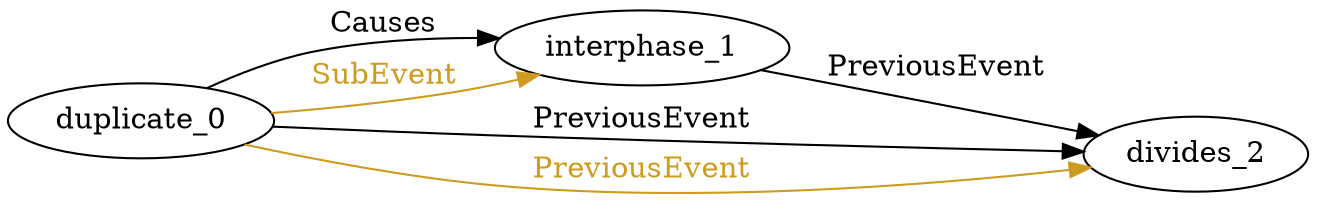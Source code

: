 digraph finite_state_machine { 
	rankdir=LR;
	size="50,50";
node0 [label = "duplicate_0"]
node1 [label = "interphase_1"]
node2 [label = "divides_2"]
node0 -> node1 [ label = "Causes" fontcolor="black"  color = "Black"];
node0 -> node1 [ label = "SubEvent" fontcolor="goldenrod3"  color = "goldenrod3"];
node0 -> node2 [ label = "PreviousEvent" fontcolor="black"  color = "Black"];
node0 -> node2 [ label = "PreviousEvent" fontcolor="goldenrod3"  color = "goldenrod3"];
node1 -> node2 [ label = "PreviousEvent" fontcolor="black"  color = "Black"];
}